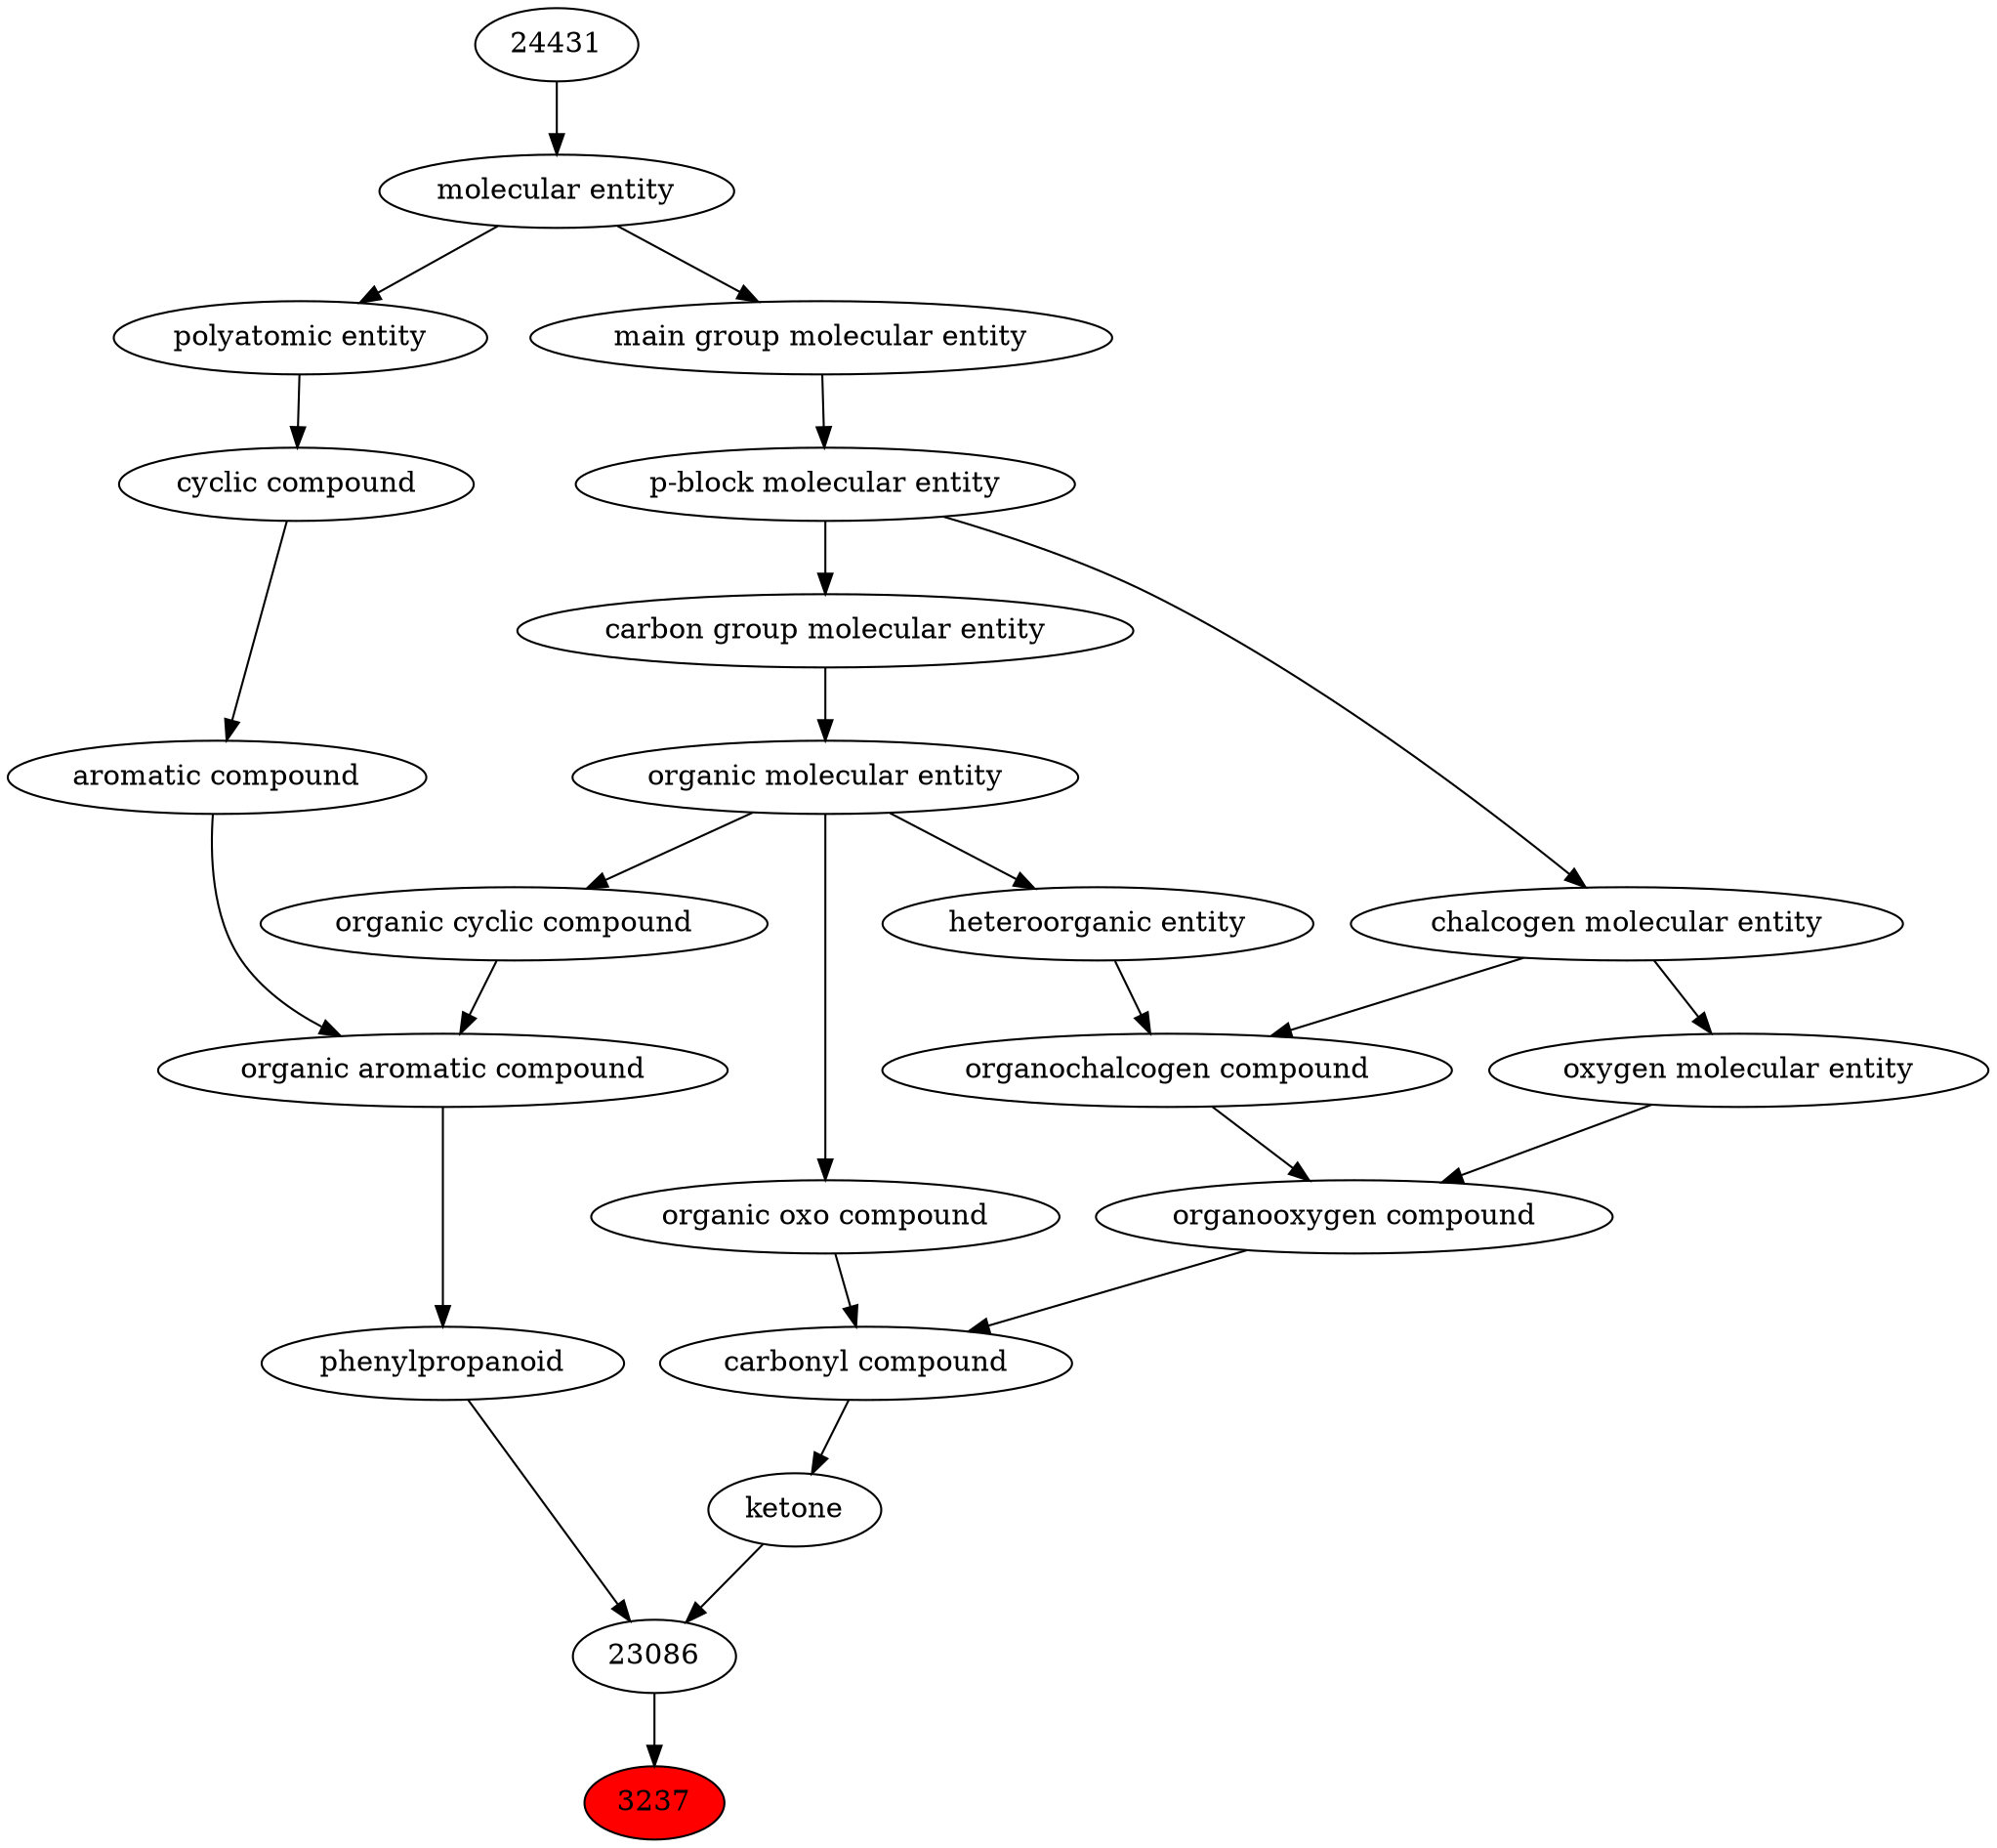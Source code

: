 digraph tree{ 
3237 [label="3237" fillcolor=red style=filled]
23086 -> 3237
23086 [label="23086"]
17087 -> 23086
26004 -> 23086
17087 [label="ketone"]
36586 -> 17087
26004 [label="phenylpropanoid"]
33659 -> 26004
36586 [label="carbonyl compound"]
36587 -> 36586
36963 -> 36586
33659 [label="organic aromatic compound"]
33832 -> 33659
33655 -> 33659
36587 [label="organic oxo compound"]
50860 -> 36587
36963 [label="organooxygen compound"]
36962 -> 36963
25806 -> 36963
33832 [label="organic cyclic compound"]
50860 -> 33832
33655 [label="aromatic compound"]
33595 -> 33655
50860 [label="organic molecular entity"]
33582 -> 50860
36962 [label="organochalcogen compound"]
33285 -> 36962
33304 -> 36962
25806 [label="oxygen molecular entity"]
33304 -> 25806
33595 [label="cyclic compound"]
36357 -> 33595
33582 [label="carbon group molecular entity"]
33675 -> 33582
33285 [label="heteroorganic entity"]
50860 -> 33285
33304 [label="chalcogen molecular entity"]
33675 -> 33304
36357 [label="polyatomic entity"]
23367 -> 36357
33675 [label="p-block molecular entity"]
33579 -> 33675
23367 [label="molecular entity"]
24431 -> 23367
33579 [label="main group molecular entity"]
23367 -> 33579
24431 [label="24431"]
}
